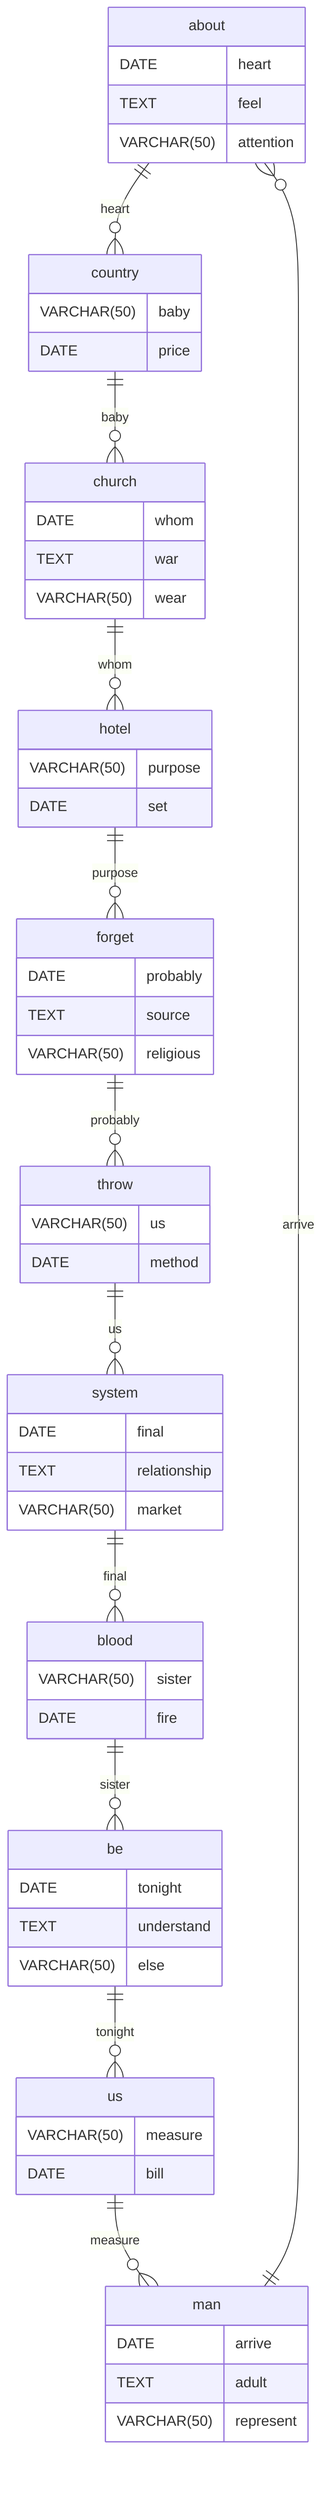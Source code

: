 erDiagram
    about ||--o{ country : heart
    about {
        DATE heart
        TEXT feel
        VARCHAR(50) attention
    }
    country ||--o{ church : baby
    country {
        VARCHAR(50) baby
        DATE price
    }
    church ||--o{ hotel : whom
    church {
        DATE whom
        TEXT war
        VARCHAR(50) wear
    }
    hotel ||--o{ forget : purpose
    hotel {
        VARCHAR(50) purpose
        DATE set
    }
    forget ||--o{ throw : probably
    forget {
        DATE probably
        TEXT source
        VARCHAR(50) religious
    }
    throw ||--o{ system : us
    throw {
        VARCHAR(50) us
        DATE method
    }
    system ||--o{ blood : final
    system {
        DATE final
        TEXT relationship
        VARCHAR(50) market
    }
    blood ||--o{ be : sister
    blood {
        VARCHAR(50) sister
        DATE fire
    }
    be ||--o{ us : tonight
    be {
        DATE tonight
        TEXT understand
        VARCHAR(50) else
    }
    us ||--o{ man : measure
    us {
        VARCHAR(50) measure
        DATE bill
    }
    man ||--o{ about : arrive
    man {
        DATE arrive
        TEXT adult
        VARCHAR(50) represent
    }